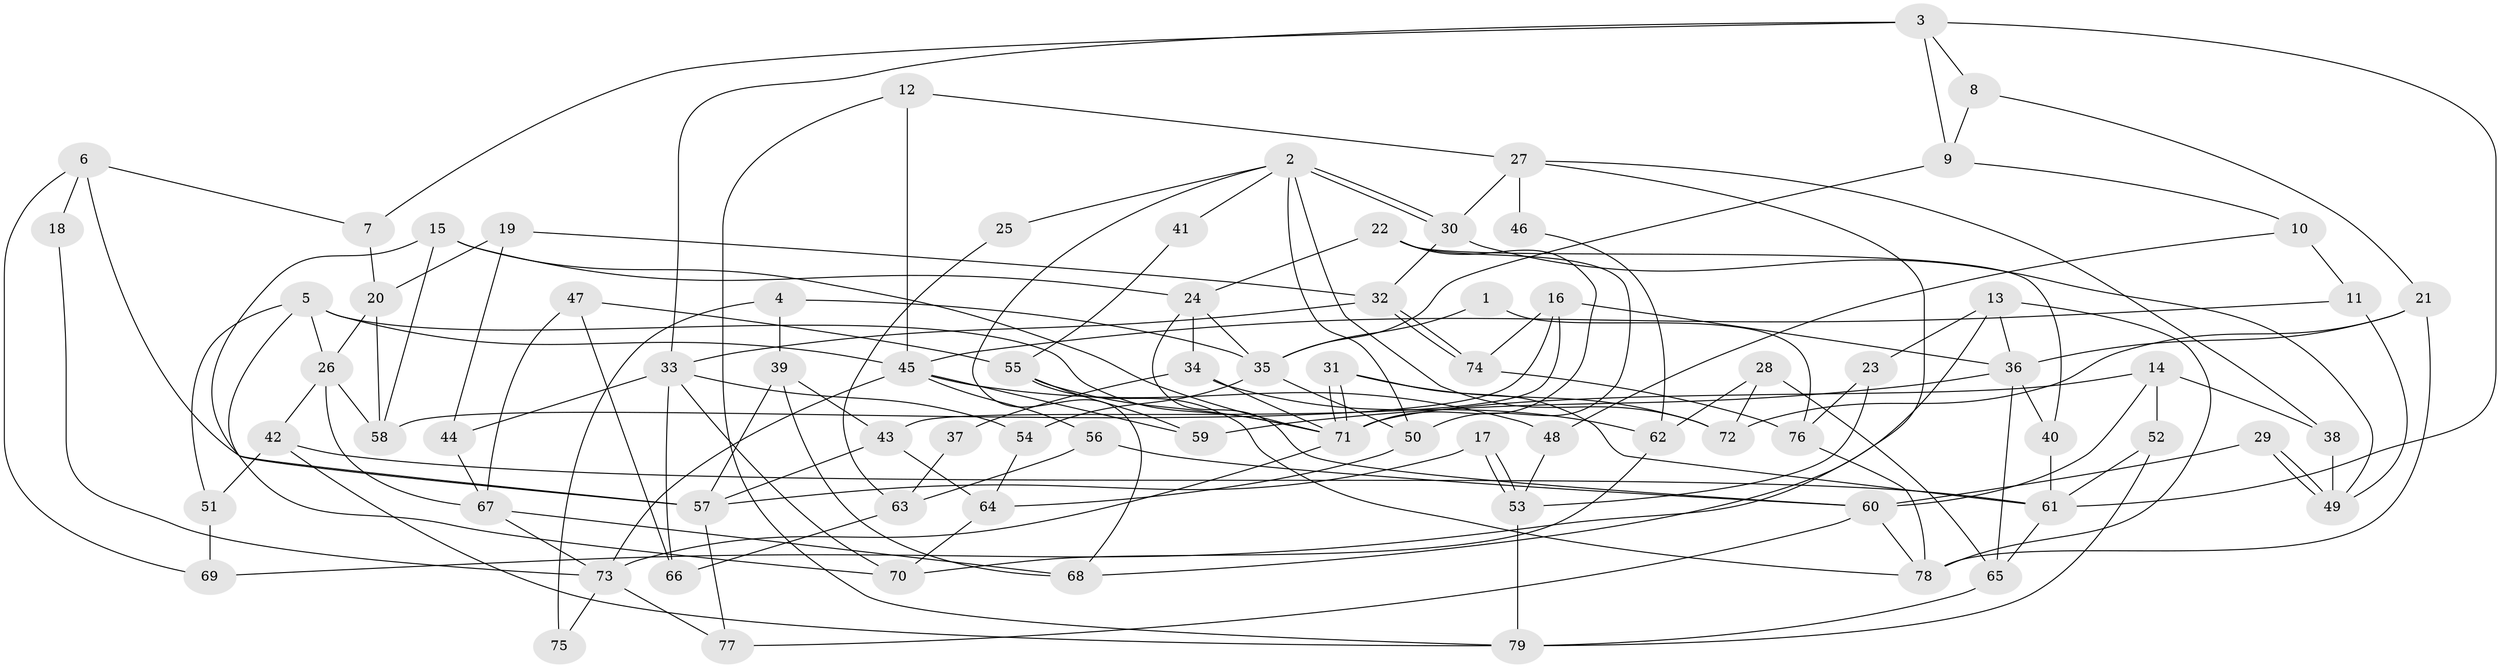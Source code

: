 // coarse degree distribution, {6: 0.19148936170212766, 7: 0.1702127659574468, 4: 0.14893617021276595, 5: 0.19148936170212766, 2: 0.10638297872340426, 3: 0.1276595744680851, 8: 0.0425531914893617, 11: 0.02127659574468085}
// Generated by graph-tools (version 1.1) at 2025/52/02/27/25 19:52:02]
// undirected, 79 vertices, 158 edges
graph export_dot {
graph [start="1"]
  node [color=gray90,style=filled];
  1;
  2;
  3;
  4;
  5;
  6;
  7;
  8;
  9;
  10;
  11;
  12;
  13;
  14;
  15;
  16;
  17;
  18;
  19;
  20;
  21;
  22;
  23;
  24;
  25;
  26;
  27;
  28;
  29;
  30;
  31;
  32;
  33;
  34;
  35;
  36;
  37;
  38;
  39;
  40;
  41;
  42;
  43;
  44;
  45;
  46;
  47;
  48;
  49;
  50;
  51;
  52;
  53;
  54;
  55;
  56;
  57;
  58;
  59;
  60;
  61;
  62;
  63;
  64;
  65;
  66;
  67;
  68;
  69;
  70;
  71;
  72;
  73;
  74;
  75;
  76;
  77;
  78;
  79;
  1 -- 35;
  1 -- 76;
  2 -- 68;
  2 -- 30;
  2 -- 30;
  2 -- 25;
  2 -- 41;
  2 -- 50;
  2 -- 72;
  3 -- 33;
  3 -- 61;
  3 -- 7;
  3 -- 8;
  3 -- 9;
  4 -- 35;
  4 -- 39;
  4 -- 75;
  5 -- 45;
  5 -- 71;
  5 -- 26;
  5 -- 51;
  5 -- 70;
  6 -- 7;
  6 -- 69;
  6 -- 18;
  6 -- 57;
  7 -- 20;
  8 -- 9;
  8 -- 21;
  9 -- 35;
  9 -- 10;
  10 -- 48;
  10 -- 11;
  11 -- 49;
  11 -- 45;
  12 -- 45;
  12 -- 27;
  12 -- 79;
  13 -- 36;
  13 -- 23;
  13 -- 69;
  13 -- 78;
  14 -- 60;
  14 -- 71;
  14 -- 38;
  14 -- 52;
  15 -- 24;
  15 -- 57;
  15 -- 58;
  15 -- 71;
  16 -- 58;
  16 -- 36;
  16 -- 43;
  16 -- 74;
  17 -- 57;
  17 -- 53;
  17 -- 53;
  18 -- 73;
  19 -- 20;
  19 -- 44;
  19 -- 32;
  20 -- 58;
  20 -- 26;
  21 -- 78;
  21 -- 36;
  21 -- 72;
  22 -- 71;
  22 -- 24;
  22 -- 40;
  22 -- 50;
  23 -- 53;
  23 -- 76;
  24 -- 35;
  24 -- 34;
  24 -- 60;
  25 -- 63;
  26 -- 42;
  26 -- 58;
  26 -- 67;
  27 -- 30;
  27 -- 38;
  27 -- 46;
  27 -- 68;
  28 -- 65;
  28 -- 72;
  28 -- 62;
  29 -- 49;
  29 -- 49;
  29 -- 60;
  30 -- 32;
  30 -- 49;
  31 -- 72;
  31 -- 71;
  31 -- 71;
  31 -- 61;
  32 -- 74;
  32 -- 74;
  32 -- 33;
  33 -- 70;
  33 -- 44;
  33 -- 54;
  33 -- 66;
  34 -- 71;
  34 -- 62;
  34 -- 37;
  35 -- 54;
  35 -- 50;
  36 -- 40;
  36 -- 59;
  36 -- 65;
  37 -- 63;
  38 -- 49;
  39 -- 43;
  39 -- 68;
  39 -- 57;
  40 -- 61;
  41 -- 55;
  42 -- 79;
  42 -- 61;
  42 -- 51;
  43 -- 57;
  43 -- 64;
  44 -- 67;
  45 -- 73;
  45 -- 48;
  45 -- 56;
  45 -- 59;
  46 -- 62;
  47 -- 67;
  47 -- 55;
  47 -- 66;
  48 -- 53;
  50 -- 64;
  51 -- 69;
  52 -- 79;
  52 -- 61;
  53 -- 79;
  54 -- 64;
  55 -- 59;
  55 -- 71;
  55 -- 78;
  56 -- 60;
  56 -- 63;
  57 -- 77;
  60 -- 78;
  60 -- 77;
  61 -- 65;
  62 -- 70;
  63 -- 66;
  64 -- 70;
  65 -- 79;
  67 -- 73;
  67 -- 68;
  71 -- 73;
  73 -- 77;
  73 -- 75;
  74 -- 76;
  76 -- 78;
}
